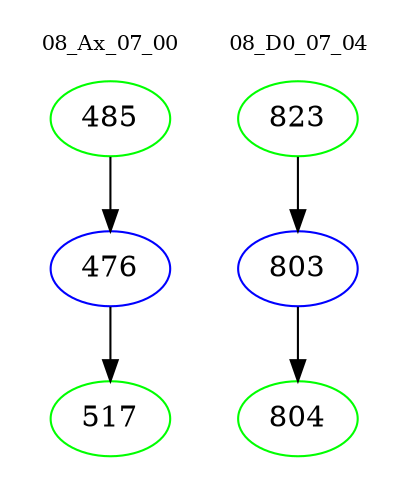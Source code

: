 digraph{
subgraph cluster_0 {
color = white
label = "08_Ax_07_00";
fontsize=10;
T0_485 [label="485", color="green"]
T0_485 -> T0_476 [color="black"]
T0_476 [label="476", color="blue"]
T0_476 -> T0_517 [color="black"]
T0_517 [label="517", color="green"]
}
subgraph cluster_1 {
color = white
label = "08_D0_07_04";
fontsize=10;
T1_823 [label="823", color="green"]
T1_823 -> T1_803 [color="black"]
T1_803 [label="803", color="blue"]
T1_803 -> T1_804 [color="black"]
T1_804 [label="804", color="green"]
}
}
